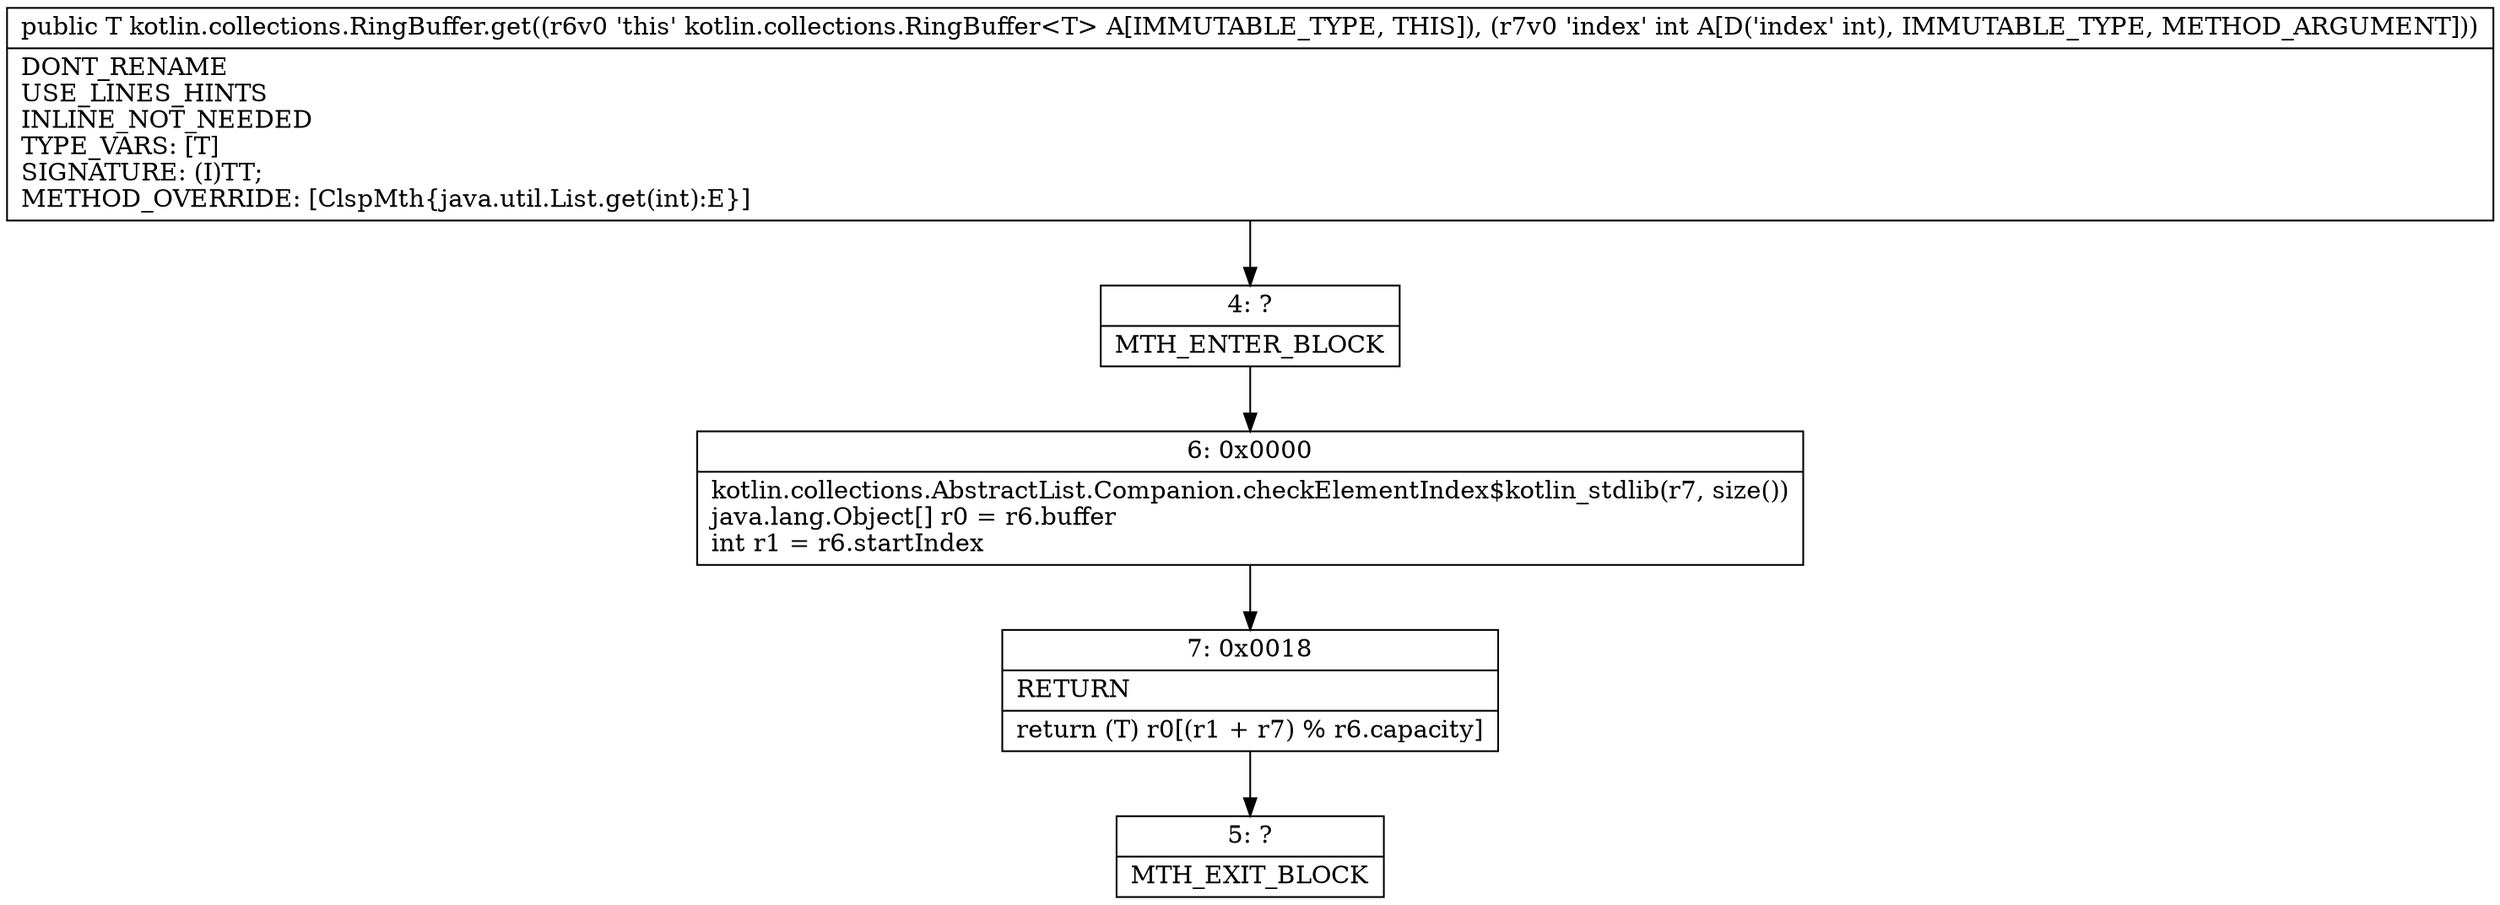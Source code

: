 digraph "CFG forkotlin.collections.RingBuffer.get(I)Ljava\/lang\/Object;" {
Node_4 [shape=record,label="{4\:\ ?|MTH_ENTER_BLOCK\l}"];
Node_6 [shape=record,label="{6\:\ 0x0000|kotlin.collections.AbstractList.Companion.checkElementIndex$kotlin_stdlib(r7, size())\ljava.lang.Object[] r0 = r6.buffer\lint r1 = r6.startIndex\l}"];
Node_7 [shape=record,label="{7\:\ 0x0018|RETURN\l|return (T) r0[(r1 + r7) % r6.capacity]\l}"];
Node_5 [shape=record,label="{5\:\ ?|MTH_EXIT_BLOCK\l}"];
MethodNode[shape=record,label="{public T kotlin.collections.RingBuffer.get((r6v0 'this' kotlin.collections.RingBuffer\<T\> A[IMMUTABLE_TYPE, THIS]), (r7v0 'index' int A[D('index' int), IMMUTABLE_TYPE, METHOD_ARGUMENT]))  | DONT_RENAME\lUSE_LINES_HINTS\lINLINE_NOT_NEEDED\lTYPE_VARS: [T]\lSIGNATURE: (I)TT;\lMETHOD_OVERRIDE: [ClspMth\{java.util.List.get(int):E\}]\l}"];
MethodNode -> Node_4;Node_4 -> Node_6;
Node_6 -> Node_7;
Node_7 -> Node_5;
}

